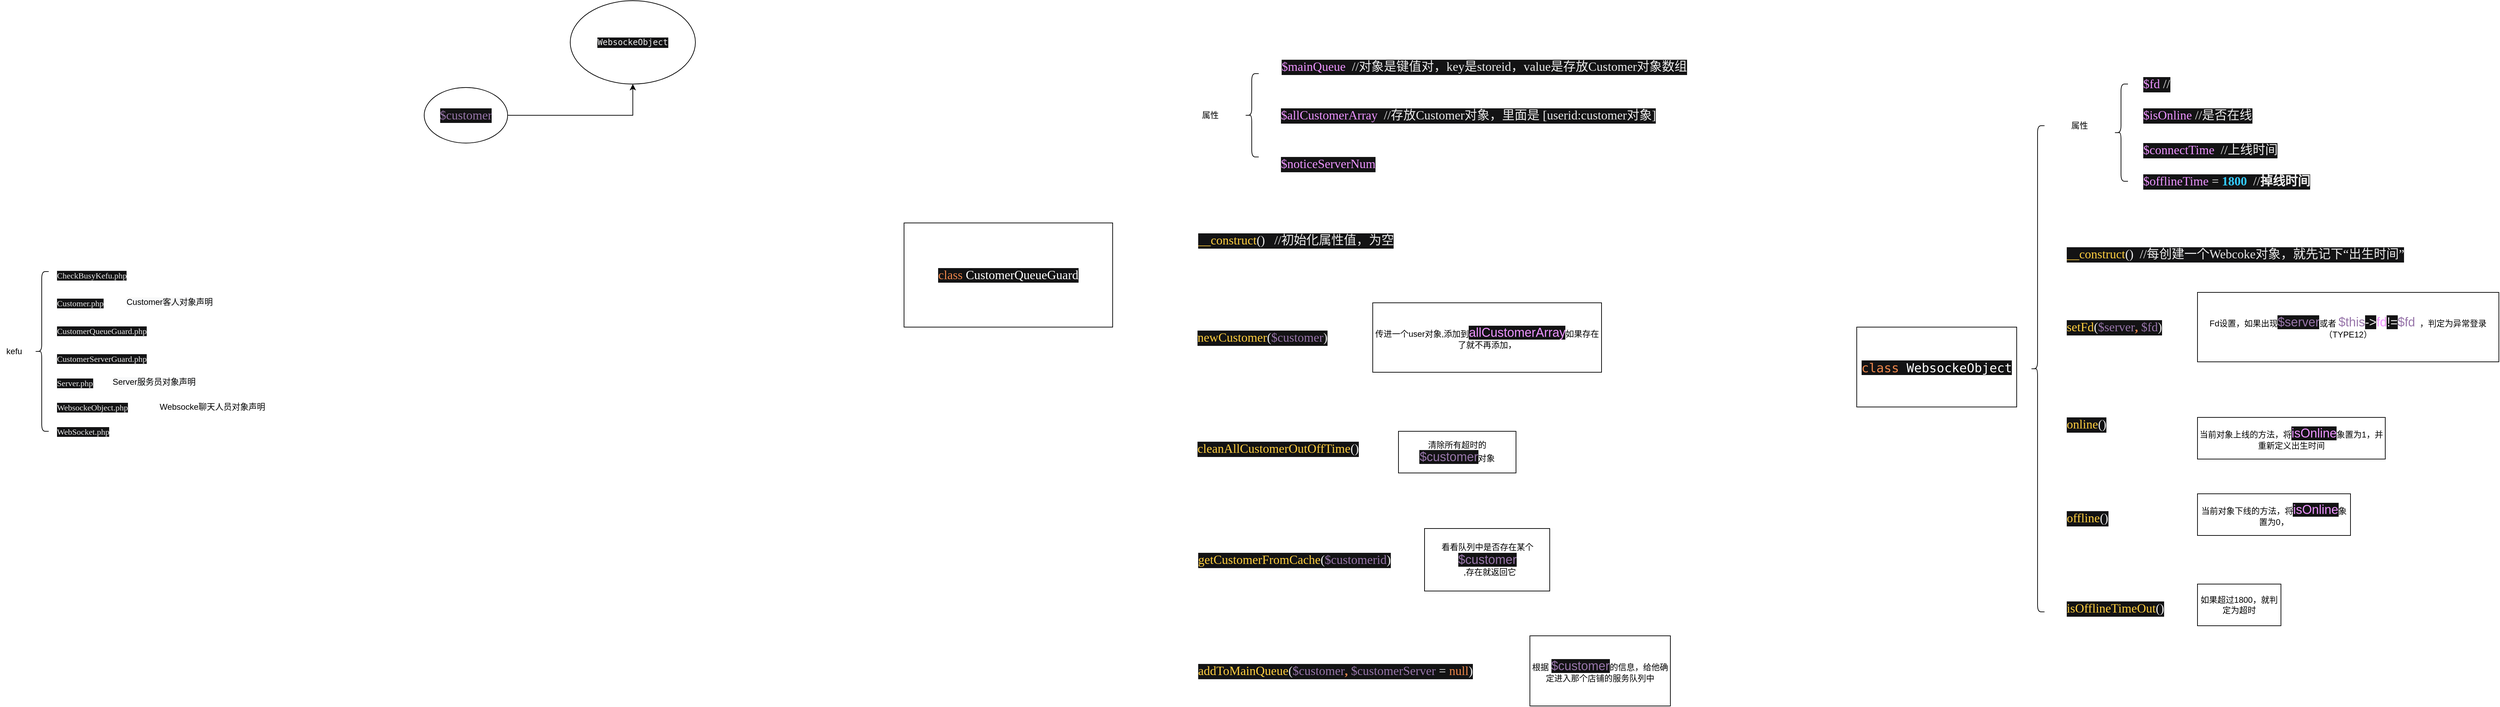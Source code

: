 <mxfile version="13.6.10" type="device"><diagram id="YsXHHrmrwkADsc2FaHmU" name="Page-1"><mxGraphModel dx="3045" dy="787" grid="1" gridSize="10" guides="1" tooltips="1" connect="1" arrows="1" fold="1" page="1" pageScale="1" pageWidth="827" pageHeight="1169" math="0" shadow="0"><root><mxCell id="0"/><mxCell id="1" parent="0"/><mxCell id="m1rElFy9coLp0GKoOi-L-2" value="&lt;pre style=&quot;background-color: #131314 ; color: #ebebeb ; font-family: &amp;#34;宋体&amp;#34; ; font-size: 13.5pt&quot;&gt;&lt;span style=&quot;color: #ed864a&quot;&gt;class &lt;/span&gt;&lt;span style=&quot;color: #ffffff&quot;&gt;CustomerQueueGuard&lt;/span&gt;&lt;/pre&gt;" style="whiteSpace=wrap;html=1;" vertex="1" parent="1"><mxGeometry x="-260" y="330" width="300" height="150" as="geometry"/></mxCell><mxCell id="m1rElFy9coLp0GKoOi-L-3" value="&lt;pre style=&quot;background-color: #131314 ; color: #ebebeb ; font-family: &amp;#34;宋体&amp;#34; ; font-size: 13.5pt&quot;&gt;&lt;span style=&quot;color: #ed94ff&quot;&gt;$mainQueue  &lt;/span&gt;//对象是键值对，key是storeid，value是存放Customer对象数组&lt;/pre&gt;" style="text;whiteSpace=wrap;html=1;" vertex="1" parent="1"><mxGeometry x="281" y="70" width="290" height="70" as="geometry"/></mxCell><mxCell id="m1rElFy9coLp0GKoOi-L-4" value="&lt;pre style=&quot;background-color: #131314 ; color: #ebebeb ; font-family: &amp;#34;宋体&amp;#34; ; font-size: 13.5pt&quot;&gt;&lt;span style=&quot;color: #ed94ff&quot;&gt;$allCustomerArray  &lt;/span&gt;//存放Customer对象，里面是 [userid:customer对象]&lt;br&gt;&lt;/pre&gt;" style="text;whiteSpace=wrap;html=1;" vertex="1" parent="1"><mxGeometry x="280" y="140" width="630" height="70" as="geometry"/></mxCell><mxCell id="m1rElFy9coLp0GKoOi-L-5" value="&lt;pre style=&quot;background-color: #131314 ; color: #ebebeb ; font-family: &amp;quot;宋体&amp;quot; ; font-size: 13.5pt&quot;&gt;&lt;span style=&quot;color: #ed94ff&quot;&gt;$noticeServerNum&lt;/span&gt;&lt;/pre&gt;" style="text;whiteSpace=wrap;html=1;" vertex="1" parent="1"><mxGeometry x="280" y="210" width="170" height="70" as="geometry"/></mxCell><mxCell id="m1rElFy9coLp0GKoOi-L-6" value="" style="shape=curlyBracket;whiteSpace=wrap;html=1;rounded=1;" vertex="1" parent="1"><mxGeometry x="230" y="115" width="20" height="120" as="geometry"/></mxCell><mxCell id="m1rElFy9coLp0GKoOi-L-7" value="属性" style="text;html=1;align=center;verticalAlign=middle;resizable=0;points=[];autosize=1;" vertex="1" parent="1"><mxGeometry x="160" y="165" width="40" height="20" as="geometry"/></mxCell><mxCell id="m1rElFy9coLp0GKoOi-L-9" value="&lt;pre style=&quot;background-color: #131314 ; color: #ebebeb ; font-family: &amp;#34;宋体&amp;#34; ; font-size: 13.5pt&quot;&gt;&lt;span style=&quot;color: #ffcf40&quot;&gt;__construct&lt;/span&gt;()   //初始化属性值，为空&lt;/pre&gt;" style="text;whiteSpace=wrap;html=1;" vertex="1" parent="1"><mxGeometry x="161" y="320" width="670" height="70" as="geometry"/></mxCell><mxCell id="m1rElFy9coLp0GKoOi-L-10" value="&lt;pre style=&quot;background-color: #131314 ; color: #ebebeb ; font-family: &amp;quot;宋体&amp;quot; ; font-size: 13.5pt&quot;&gt;&lt;span style=&quot;color: #ffcf40&quot;&gt;newCustomer&lt;/span&gt;(&lt;span style=&quot;color: #9876aa&quot;&gt;$customer&lt;/span&gt;)&lt;/pre&gt;" style="text;whiteSpace=wrap;html=1;" vertex="1" parent="1"><mxGeometry x="160" y="460" width="220" height="70" as="geometry"/></mxCell><mxCell id="m1rElFy9coLp0GKoOi-L-11" value="传进一个user对象,添加到&lt;span style=&quot;color: rgb(237 , 148 , 255) ; background-color: rgb(19 , 19 , 20) ; font-size: 13.5pt&quot;&gt;allCustomerArray&lt;/span&gt;&lt;span&gt;如果存在了就不再添加，&lt;/span&gt;" style="rounded=0;whiteSpace=wrap;html=1;" vertex="1" parent="1"><mxGeometry x="414" y="445" width="329" height="100" as="geometry"/></mxCell><mxCell id="m1rElFy9coLp0GKoOi-L-12" value="&lt;pre style=&quot;background-color: #131314 ; color: #ebebeb ; font-family: &amp;quot;宋体&amp;quot; ; font-size: 13.5pt&quot;&gt;&lt;span style=&quot;color: #ffcf40&quot;&gt;cleanAllCustomerOutOffTime&lt;/span&gt;()&lt;/pre&gt;" style="text;whiteSpace=wrap;html=1;" vertex="1" parent="1"><mxGeometry x="160" y="620" width="280" height="70" as="geometry"/></mxCell><mxCell id="m1rElFy9coLp0GKoOi-L-13" value="清除所有超时的&lt;span style=&quot;color: rgb(152 , 118 , 170) ; background-color: rgb(19 , 19 , 20) ; font-size: 13.5pt ; text-align: left&quot;&gt;$customer&lt;/span&gt;&lt;span&gt;对象&lt;/span&gt;" style="rounded=0;whiteSpace=wrap;html=1;" vertex="1" parent="1"><mxGeometry x="451" y="630" width="169" height="60" as="geometry"/></mxCell><mxCell id="m1rElFy9coLp0GKoOi-L-14" value="&lt;pre style=&quot;background-color: #131314 ; color: #ebebeb ; font-family: &amp;#34;宋体&amp;#34; ; font-size: 13.5pt&quot;&gt;&lt;pre style=&quot;font-size: 13.5pt&quot;&gt;&lt;span style=&quot;color: #ed864a&quot;&gt;class &lt;/span&gt;&lt;span style=&quot;color: #ffffff&quot;&gt;WebsockeObject&lt;/span&gt;&lt;/pre&gt;&lt;/pre&gt;" style="whiteSpace=wrap;html=1;" vertex="1" parent="1"><mxGeometry x="1110" y="480" width="230" height="115" as="geometry"/></mxCell><mxCell id="m1rElFy9coLp0GKoOi-L-15" value="属性" style="text;html=1;align=center;verticalAlign=middle;resizable=0;points=[];autosize=1;" vertex="1" parent="1"><mxGeometry x="1410" y="180" width="40" height="20" as="geometry"/></mxCell><mxCell id="m1rElFy9coLp0GKoOi-L-16" value="" style="shape=curlyBracket;whiteSpace=wrap;html=1;rounded=1;" vertex="1" parent="1"><mxGeometry x="1480" y="130" width="20" height="140" as="geometry"/></mxCell><mxCell id="m1rElFy9coLp0GKoOi-L-17" value="&lt;pre style=&quot;background-color: #131314 ; color: #ebebeb ; font-family: &amp;#34;宋体&amp;#34; ; font-size: 13.5pt&quot;&gt;&lt;span style=&quot;color: #ed94ff&quot;&gt;$fd &lt;/span&gt;//&lt;/pre&gt;" style="text;whiteSpace=wrap;html=1;" vertex="1" parent="1"><mxGeometry x="1520" y="95" width="350" height="70" as="geometry"/></mxCell><mxCell id="m1rElFy9coLp0GKoOi-L-18" value="&lt;pre style=&quot;background-color: #131314 ; color: #ebebeb ; font-family: &amp;#34;宋体&amp;#34; ; font-size: 13.5pt&quot;&gt;&lt;span style=&quot;color: #ed94ff&quot;&gt;$isOnline &lt;/span&gt;//是否在线&lt;/pre&gt;" style="text;whiteSpace=wrap;html=1;" vertex="1" parent="1"><mxGeometry x="1520" y="140" width="380" height="70" as="geometry"/></mxCell><mxCell id="m1rElFy9coLp0GKoOi-L-19" value="&lt;pre style=&quot;background-color: #131314 ; color: #ebebeb ; font-family: &amp;#34;宋体&amp;#34; ; font-size: 13.5pt&quot;&gt;&lt;span style=&quot;color: #ed94ff&quot;&gt;$connectTime  &lt;/span&gt;//上线时间&lt;/pre&gt;" style="text;whiteSpace=wrap;html=1;" vertex="1" parent="1"><mxGeometry x="1520" y="190" width="370" height="70" as="geometry"/></mxCell><mxCell id="m1rElFy9coLp0GKoOi-L-20" value="&lt;pre style=&quot;background-color: #131314 ; color: #ebebeb ; font-family: &amp;#34;宋体&amp;#34; ; font-size: 13.5pt&quot;&gt;&lt;span style=&quot;color: #ed94ff&quot;&gt;$offlineTime &lt;/span&gt;= &lt;span style=&quot;color: #33ccff ; font-weight: bold&quot;&gt;1800  &lt;/span&gt;//&lt;b&gt;掉线时间&lt;/b&gt;&lt;/pre&gt;" style="text;whiteSpace=wrap;html=1;" vertex="1" parent="1"><mxGeometry x="1520" y="235" width="400" height="70" as="geometry"/></mxCell><mxCell id="m1rElFy9coLp0GKoOi-L-21" value="&lt;pre style=&quot;background-color: #131314 ; color: #ebebeb ; font-family: &amp;#34;宋体&amp;#34; ; font-size: 13.5pt&quot;&gt;&lt;span style=&quot;color: #ffcf40&quot;&gt;__construct&lt;/span&gt;()  //每创建一个Webcoke对象，就先记下“出生时间”&lt;/pre&gt;" style="text;whiteSpace=wrap;html=1;" vertex="1" parent="1"><mxGeometry x="1410" y="340" width="520" height="60" as="geometry"/></mxCell><mxCell id="m1rElFy9coLp0GKoOi-L-22" value="&lt;pre style=&quot;background-color: #131314 ; color: #ebebeb ; font-family: &amp;quot;宋体&amp;quot; ; font-size: 13.5pt&quot;&gt;&lt;span style=&quot;color: #ffcf40&quot;&gt;setFd&lt;/span&gt;(&lt;span style=&quot;color: #9876aa&quot;&gt;$server&lt;/span&gt;&lt;span style=&quot;color: #ed864a ; font-weight: bold&quot;&gt;, &lt;/span&gt;&lt;span style=&quot;color: #9876aa&quot;&gt;$fd&lt;/span&gt;)&lt;/pre&gt;" style="text;whiteSpace=wrap;html=1;" vertex="1" parent="1"><mxGeometry x="1410" y="445" width="200" height="70" as="geometry"/></mxCell><mxCell id="m1rElFy9coLp0GKoOi-L-23" value="Fd设置，如果出现&lt;span style=&quot;color: rgb(152 , 118 , 170) ; background-color: rgb(19 , 19 , 20) ; font-size: 13.5pt&quot;&gt;$server&lt;/span&gt;或者&amp;nbsp;&lt;span style=&quot;font-size: 13.5pt ; color: rgb(152 , 118 , 170)&quot;&gt;$this&lt;/span&gt;&lt;span style=&quot;background-color: rgb(19 , 19 , 20) ; color: rgb(235 , 235 , 235) ; font-size: 13.5pt&quot;&gt;-&amp;gt;&lt;/span&gt;&lt;span style=&quot;font-size: 13.5pt ; color: rgb(237 , 148 , 255)&quot;&gt;fd&lt;/span&gt;&lt;span style=&quot;background-color: rgb(19 , 19 , 20) ; color: rgb(235 , 235 , 235) ; font-size: 13.5pt&quot;&gt;!=&lt;/span&gt;&lt;span style=&quot;font-size: 13.5pt ; color: rgb(152 , 118 , 170)&quot;&gt;$fd&lt;/span&gt;&lt;span&gt;&amp;nbsp; ，判定为异常登录（TYPE12）&lt;/span&gt;" style="rounded=0;whiteSpace=wrap;html=1;" vertex="1" parent="1"><mxGeometry x="1600" y="430" width="433.33" height="100" as="geometry"/></mxCell><mxCell id="m1rElFy9coLp0GKoOi-L-25" value="&lt;pre style=&quot;background-color: #131314 ; color: #ebebeb ; font-family: &amp;#34;宋体&amp;#34; ; font-size: 13.5pt&quot;&gt;&lt;span style=&quot;color: #ffcf40&quot;&gt;online&lt;/span&gt;()&lt;/pre&gt;" style="text;whiteSpace=wrap;html=1;" vertex="1" parent="1"><mxGeometry x="1410" y="585" width="110" height="70" as="geometry"/></mxCell><mxCell id="m1rElFy9coLp0GKoOi-L-26" value="当前对象上线的方法，将&lt;span style=&quot;color: rgb(237 , 148 , 255) ; background-color: rgb(19 , 19 , 20) ; font-size: 13.5pt&quot;&gt;isOnline&lt;/span&gt;象置为1，并重新定义出生时间" style="rounded=0;whiteSpace=wrap;html=1;" vertex="1" parent="1"><mxGeometry x="1600" y="610" width="270" height="60" as="geometry"/></mxCell><mxCell id="m1rElFy9coLp0GKoOi-L-27" value="&lt;pre style=&quot;background-color: #131314 ; color: #ebebeb ; font-family: &amp;quot;宋体&amp;quot; ; font-size: 13.5pt&quot;&gt;&lt;span style=&quot;color: #ffcf40&quot;&gt;offline&lt;/span&gt;()&lt;/pre&gt;" style="text;whiteSpace=wrap;html=1;" vertex="1" parent="1"><mxGeometry x="1410" y="720" width="110" height="70" as="geometry"/></mxCell><mxCell id="m1rElFy9coLp0GKoOi-L-28" value="当前对象下线的方法，将&lt;span style=&quot;color: rgb(237 , 148 , 255) ; background-color: rgb(19 , 19 , 20) ; font-size: 13.5pt&quot;&gt;isOnline&lt;/span&gt;象置为0，" style="whiteSpace=wrap;html=1;" vertex="1" parent="1"><mxGeometry x="1600" y="720" width="220" height="60" as="geometry"/></mxCell><mxCell id="m1rElFy9coLp0GKoOi-L-29" value="&lt;pre style=&quot;background-color: #131314 ; color: #ebebeb ; font-family: &amp;quot;宋体&amp;quot; ; font-size: 13.5pt&quot;&gt;&lt;span style=&quot;color: #ffcf40&quot;&gt;isOfflineTimeOut&lt;/span&gt;()&lt;/pre&gt;" style="text;whiteSpace=wrap;html=1;" vertex="1" parent="1"><mxGeometry x="1410" y="850" width="190" height="70" as="geometry"/></mxCell><mxCell id="m1rElFy9coLp0GKoOi-L-30" value="如果超过1800，就判定为超时" style="whiteSpace=wrap;html=1;" vertex="1" parent="1"><mxGeometry x="1600" y="850" width="120" height="60" as="geometry"/></mxCell><mxCell id="m1rElFy9coLp0GKoOi-L-31" value="" style="shape=curlyBracket;whiteSpace=wrap;html=1;rounded=1;" vertex="1" parent="1"><mxGeometry x="1360" y="190" width="20" height="700" as="geometry"/></mxCell><mxCell id="m1rElFy9coLp0GKoOi-L-35" style="edgeStyle=orthogonalEdgeStyle;rounded=0;orthogonalLoop=1;jettySize=auto;html=1;" edge="1" parent="1" source="m1rElFy9coLp0GKoOi-L-32" target="m1rElFy9coLp0GKoOi-L-33"><mxGeometry relative="1" as="geometry"/></mxCell><mxCell id="m1rElFy9coLp0GKoOi-L-32" value="&lt;pre style=&quot;background-color: #131314 ; color: #ebebeb ; font-family: &amp;#34;宋体&amp;#34; ; font-size: 13.5pt&quot;&gt;&lt;span style=&quot;color: #9876aa&quot;&gt;$customer&lt;/span&gt;&lt;/pre&gt;" style="ellipse;whiteSpace=wrap;html=1;" vertex="1" parent="1"><mxGeometry x="-950" y="135" width="120" height="80" as="geometry"/></mxCell><mxCell id="m1rElFy9coLp0GKoOi-L-33" value="&lt;pre style=&quot;color: rgb(235 , 235 , 235) ; font-size: 13.5pt&quot;&gt;&lt;pre style=&quot;font-size: 13.5pt&quot;&gt;&lt;pre style=&quot;font-size: 13.5pt&quot;&gt;&lt;pre style=&quot;background-color: rgb(19 , 19 , 20) ; font-size: 9pt&quot;&gt;WebsockeObject&lt;/pre&gt;&lt;/pre&gt;&lt;/pre&gt;&lt;/pre&gt;" style="ellipse;whiteSpace=wrap;html=1;" vertex="1" parent="1"><mxGeometry x="-740" y="10" width="180" height="120" as="geometry"/></mxCell><mxCell id="m1rElFy9coLp0GKoOi-L-36" value="&lt;pre style=&quot;background-color: #131314 ; color: #ebebeb ; font-family: &amp;quot;宋体&amp;quot; ; font-size: 13.5pt&quot;&gt;&lt;span style=&quot;color: #ffcf40&quot;&gt;getCustomerFromCache&lt;/span&gt;(&lt;span style=&quot;color: #9876aa&quot;&gt;$customerid&lt;/span&gt;)&lt;/pre&gt;" style="text;whiteSpace=wrap;html=1;" vertex="1" parent="1"><mxGeometry x="161" y="780" width="320" height="70" as="geometry"/></mxCell><mxCell id="m1rElFy9coLp0GKoOi-L-37" value="看看队列中是否存在某个&lt;span style=&quot;color: rgb(152 , 118 , 170) ; font-size: 18px ; text-align: left ; background-color: rgb(19 , 19 , 20)&quot;&gt;$customer&lt;/span&gt;&lt;br&gt;&amp;nbsp; ,存在就返回它" style="whiteSpace=wrap;html=1;" vertex="1" parent="1"><mxGeometry x="488.5" y="770" width="180" height="90" as="geometry"/></mxCell><mxCell id="m1rElFy9coLp0GKoOi-L-38" value="&lt;pre style=&quot;background-color: #131314 ; color: #ebebeb ; font-family: &amp;quot;宋体&amp;quot; ; font-size: 13.5pt&quot;&gt;&lt;span style=&quot;color: #ffcf40&quot;&gt;addToMainQueue&lt;/span&gt;(&lt;span style=&quot;color: #9876aa&quot;&gt;$customer&lt;/span&gt;&lt;span style=&quot;color: #ed864a ; font-weight: bold&quot;&gt;, &lt;/span&gt;&lt;span style=&quot;color: #9876aa&quot;&gt;$customerServer &lt;/span&gt;= &lt;span style=&quot;color: #ed864a&quot;&gt;null&lt;/span&gt;)&lt;/pre&gt;" style="text;whiteSpace=wrap;html=1;" vertex="1" parent="1"><mxGeometry x="161" y="940" width="470" height="70" as="geometry"/></mxCell><mxCell id="m1rElFy9coLp0GKoOi-L-39" value="根据&amp;nbsp;&lt;span style=&quot;color: rgb(152 , 118 , 170) ; background-color: rgb(19 , 19 , 20) ; font-size: 13.5pt ; text-align: left&quot;&gt;$customer&lt;/span&gt;&lt;span&gt;的信息，给他确定进入那个店铺的服务队列中&lt;/span&gt;" style="whiteSpace=wrap;html=1;" vertex="1" parent="1"><mxGeometry x="640" y="924.5" width="202" height="101" as="geometry"/></mxCell><mxCell id="m1rElFy9coLp0GKoOi-L-40" value="kefu" style="text;html=1;align=center;verticalAlign=middle;resizable=0;points=[];autosize=1;" vertex="1" parent="1"><mxGeometry x="-1560" y="505" width="40" height="20" as="geometry"/></mxCell><mxCell id="m1rElFy9coLp0GKoOi-L-41" value="" style="shape=curlyBracket;whiteSpace=wrap;html=1;rounded=1;" vertex="1" parent="1"><mxGeometry x="-1510" y="400" width="20" height="230" as="geometry"/></mxCell><mxCell id="m1rElFy9coLp0GKoOi-L-42" value="&lt;pre style=&quot;background-color: #131314 ; color: #ebebeb ; font-family: &amp;quot;微软雅黑&amp;quot; ; font-size: 9.0pt&quot;&gt;CheckBusyKefu.php&lt;/pre&gt;" style="text;whiteSpace=wrap;html=1;" vertex="1" parent="1"><mxGeometry x="-1480" y="380" width="140" height="50" as="geometry"/></mxCell><mxCell id="m1rElFy9coLp0GKoOi-L-43" value="&lt;pre style=&quot;background-color: #131314 ; color: #ebebeb ; font-family: &amp;quot;微软雅黑&amp;quot; ; font-size: 9.0pt&quot;&gt;Customer.php&lt;/pre&gt;" style="text;whiteSpace=wrap;html=1;" vertex="1" parent="1"><mxGeometry x="-1480" y="420" width="110" height="50" as="geometry"/></mxCell><mxCell id="m1rElFy9coLp0GKoOi-L-44" value="&lt;pre style=&quot;background-color: #131314 ; color: #ebebeb ; font-family: &amp;quot;微软雅黑&amp;quot; ; font-size: 9.0pt&quot;&gt;CustomerQueueGuard.php&lt;/pre&gt;" style="text;whiteSpace=wrap;html=1;" vertex="1" parent="1"><mxGeometry x="-1480" y="460" width="180" height="50" as="geometry"/></mxCell><mxCell id="m1rElFy9coLp0GKoOi-L-45" value="&lt;pre style=&quot;background-color: #131314 ; color: #ebebeb ; font-family: &amp;quot;微软雅黑&amp;quot; ; font-size: 9.0pt&quot;&gt;CustomerServerGuard.php&lt;/pre&gt;" style="text;whiteSpace=wrap;html=1;" vertex="1" parent="1"><mxGeometry x="-1480" y="500" width="180" height="50" as="geometry"/></mxCell><mxCell id="m1rElFy9coLp0GKoOi-L-46" value="&lt;pre style=&quot;background-color: #131314 ; color: #ebebeb ; font-family: &amp;quot;微软雅黑&amp;quot; ; font-size: 9.0pt&quot;&gt;Server.php&lt;/pre&gt;" style="text;whiteSpace=wrap;html=1;" vertex="1" parent="1"><mxGeometry x="-1480" y="535" width="90" height="50" as="geometry"/></mxCell><mxCell id="m1rElFy9coLp0GKoOi-L-47" value="&lt;pre style=&quot;background-color: #131314 ; color: #ebebeb ; font-family: &amp;quot;微软雅黑&amp;quot; ; font-size: 9.0pt&quot;&gt;WebsockeObject.php&lt;/pre&gt;" style="text;whiteSpace=wrap;html=1;" vertex="1" parent="1"><mxGeometry x="-1480" y="570" width="150" height="50" as="geometry"/></mxCell><mxCell id="m1rElFy9coLp0GKoOi-L-48" value="&lt;pre style=&quot;background-color: #131314 ; color: #ebebeb ; font-family: &amp;quot;微软雅黑&amp;quot; ; font-size: 9.0pt&quot;&gt;WebSocket.php&lt;/pre&gt;" style="text;whiteSpace=wrap;html=1;" vertex="1" parent="1"><mxGeometry x="-1480" y="605" width="120" height="50" as="geometry"/></mxCell><mxCell id="m1rElFy9coLp0GKoOi-L-52" value="&lt;span style=&quot;color: rgb(0, 0, 0); font-family: helvetica; font-size: 12px; font-style: normal; font-weight: 400; letter-spacing: normal; text-align: center; text-indent: 0px; text-transform: none; word-spacing: 0px; background-color: rgb(248, 249, 250); display: inline; float: none;&quot;&gt;Customer客人对象声明&lt;/span&gt;" style="text;whiteSpace=wrap;html=1;" vertex="1" parent="1"><mxGeometry x="-1380" y="430" width="150" height="30" as="geometry"/></mxCell><mxCell id="m1rElFy9coLp0GKoOi-L-53" value="&lt;span style=&quot;color: rgb(0, 0, 0); font-family: helvetica; font-size: 12px; font-style: normal; font-weight: 400; letter-spacing: normal; text-align: center; text-indent: 0px; text-transform: none; word-spacing: 0px; background-color: rgb(248, 249, 250); display: inline; float: none;&quot;&gt;Server服务员对象声明&lt;/span&gt;" style="text;whiteSpace=wrap;html=1;" vertex="1" parent="1"><mxGeometry x="-1400" y="545" width="140" height="30" as="geometry"/></mxCell><mxCell id="m1rElFy9coLp0GKoOi-L-54" value="Websocke聊天人员对象声明" style="text;html=1;align=center;verticalAlign=middle;resizable=0;points=[];autosize=1;" vertex="1" parent="1"><mxGeometry x="-1340" y="585" width="170" height="20" as="geometry"/></mxCell></root></mxGraphModel></diagram></mxfile>